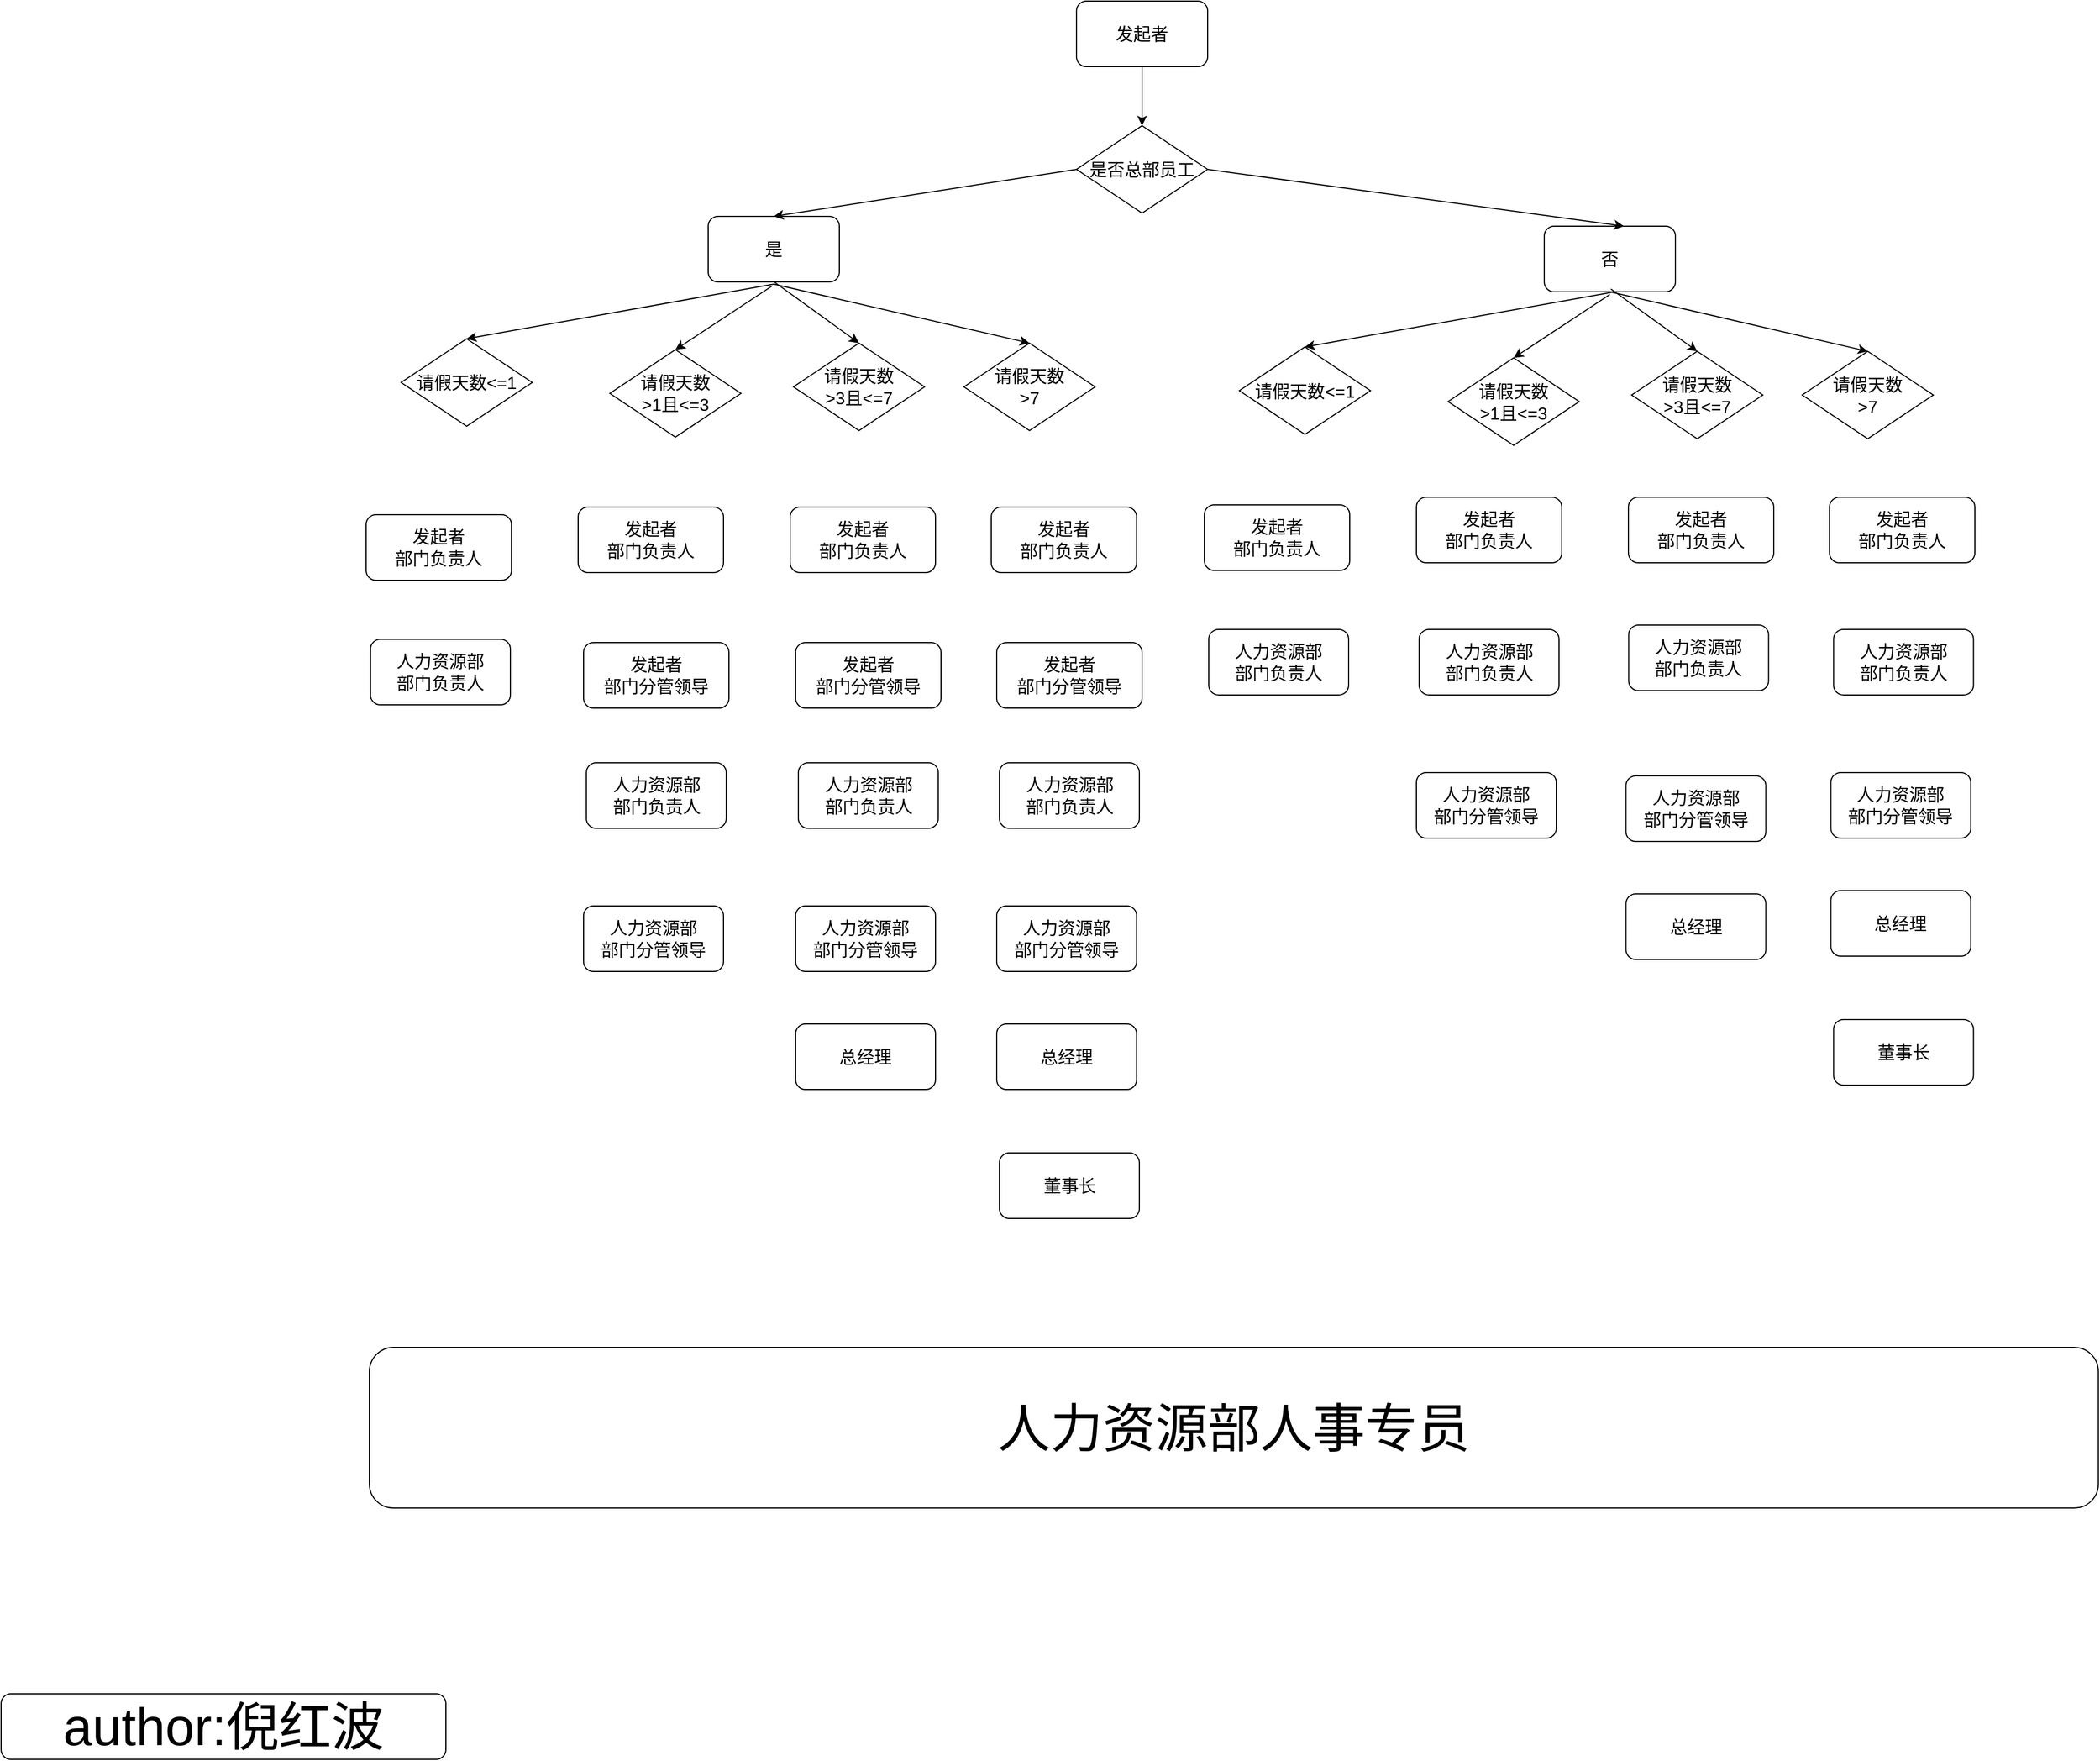 <mxfile version="14.7.2" type="github">
  <diagram id="C5RBs43oDa-KdzZeNtuy" name="Page-1">
    <mxGraphModel dx="2871" dy="1030" grid="0" gridSize="10" guides="1" tooltips="1" connect="1" arrows="1" fold="1" page="1" pageScale="1" pageWidth="827" pageHeight="1169" math="0" shadow="0">
      <root>
        <mxCell id="WIyWlLk6GJQsqaUBKTNV-0" />
        <mxCell id="WIyWlLk6GJQsqaUBKTNV-1" parent="WIyWlLk6GJQsqaUBKTNV-0" />
        <mxCell id="9eUZzRIxabZfeHbzuuKs-0" value="发起者" style="rounded=1;whiteSpace=wrap;html=1;fontSize=16;" vertex="1" parent="WIyWlLk6GJQsqaUBKTNV-1">
          <mxGeometry x="306" y="22" width="120" height="60" as="geometry" />
        </mxCell>
        <mxCell id="9eUZzRIxabZfeHbzuuKs-1" value="是否总部员工" style="rhombus;whiteSpace=wrap;html=1;fontSize=16;" vertex="1" parent="WIyWlLk6GJQsqaUBKTNV-1">
          <mxGeometry x="306" y="136" width="120" height="80" as="geometry" />
        </mxCell>
        <mxCell id="9eUZzRIxabZfeHbzuuKs-2" value="请假天数&amp;lt;=1" style="rhombus;whiteSpace=wrap;html=1;fontSize=16;" vertex="1" parent="WIyWlLk6GJQsqaUBKTNV-1">
          <mxGeometry x="-312" y="331" width="120" height="80" as="geometry" />
        </mxCell>
        <mxCell id="9eUZzRIxabZfeHbzuuKs-3" value="请假天数&lt;br&gt;&amp;gt;1且&amp;lt;=3" style="rhombus;whiteSpace=wrap;html=1;fontSize=16;" vertex="1" parent="WIyWlLk6GJQsqaUBKTNV-1">
          <mxGeometry x="-121" y="341" width="120" height="80" as="geometry" />
        </mxCell>
        <mxCell id="9eUZzRIxabZfeHbzuuKs-4" value="请假天数&lt;br&gt;&amp;gt;3且&amp;lt;=7" style="rhombus;whiteSpace=wrap;html=1;fontSize=16;" vertex="1" parent="WIyWlLk6GJQsqaUBKTNV-1">
          <mxGeometry x="47" y="335" width="120" height="80" as="geometry" />
        </mxCell>
        <mxCell id="9eUZzRIxabZfeHbzuuKs-5" value="请假天数&lt;br&gt;&amp;gt;7" style="rhombus;whiteSpace=wrap;html=1;fontSize=16;" vertex="1" parent="WIyWlLk6GJQsqaUBKTNV-1">
          <mxGeometry x="203" y="335" width="120" height="80" as="geometry" />
        </mxCell>
        <mxCell id="9eUZzRIxabZfeHbzuuKs-7" value="" style="endArrow=classic;html=1;fontSize=16;exitX=0.5;exitY=1;exitDx=0;exitDy=0;entryX=0.5;entryY=0;entryDx=0;entryDy=0;" edge="1" parent="WIyWlLk6GJQsqaUBKTNV-1" source="9eUZzRIxabZfeHbzuuKs-0" target="9eUZzRIxabZfeHbzuuKs-1">
          <mxGeometry width="50" height="50" relative="1" as="geometry">
            <mxPoint x="348" y="270" as="sourcePoint" />
            <mxPoint x="366" y="132" as="targetPoint" />
          </mxGeometry>
        </mxCell>
        <mxCell id="9eUZzRIxabZfeHbzuuKs-8" value="" style="endArrow=classic;html=1;fontSize=16;exitX=0.5;exitY=1;exitDx=0;exitDy=0;entryX=0.5;entryY=0;entryDx=0;entryDy=0;" edge="1" parent="WIyWlLk6GJQsqaUBKTNV-1" target="9eUZzRIxabZfeHbzuuKs-2">
          <mxGeometry width="50" height="50" relative="1" as="geometry">
            <mxPoint x="29" y="281" as="sourcePoint" />
            <mxPoint x="39" y="211" as="targetPoint" />
          </mxGeometry>
        </mxCell>
        <mxCell id="9eUZzRIxabZfeHbzuuKs-9" value="" style="endArrow=classic;html=1;fontSize=16;entryX=0.5;entryY=0;entryDx=0;entryDy=0;" edge="1" parent="WIyWlLk6GJQsqaUBKTNV-1" target="9eUZzRIxabZfeHbzuuKs-3">
          <mxGeometry width="50" height="50" relative="1" as="geometry">
            <mxPoint x="27" y="283" as="sourcePoint" />
            <mxPoint x="-54" y="331" as="targetPoint" />
          </mxGeometry>
        </mxCell>
        <mxCell id="9eUZzRIxabZfeHbzuuKs-10" value="" style="endArrow=classic;html=1;fontSize=16;entryX=0.5;entryY=0;entryDx=0;entryDy=0;" edge="1" parent="WIyWlLk6GJQsqaUBKTNV-1" target="9eUZzRIxabZfeHbzuuKs-4">
          <mxGeometry width="50" height="50" relative="1" as="geometry">
            <mxPoint x="28" y="278" as="sourcePoint" />
            <mxPoint x="63" y="266" as="targetPoint" />
          </mxGeometry>
        </mxCell>
        <mxCell id="9eUZzRIxabZfeHbzuuKs-11" value="" style="endArrow=classic;html=1;fontSize=16;entryX=0.5;entryY=0;entryDx=0;entryDy=0;exitX=0.5;exitY=1;exitDx=0;exitDy=0;" edge="1" parent="WIyWlLk6GJQsqaUBKTNV-1" target="9eUZzRIxabZfeHbzuuKs-5">
          <mxGeometry width="50" height="50" relative="1" as="geometry">
            <mxPoint x="29" y="281" as="sourcePoint" />
            <mxPoint x="117" y="345" as="targetPoint" />
          </mxGeometry>
        </mxCell>
        <mxCell id="9eUZzRIxabZfeHbzuuKs-12" value="是" style="rounded=1;whiteSpace=wrap;html=1;fontSize=16;" vertex="1" parent="WIyWlLk6GJQsqaUBKTNV-1">
          <mxGeometry x="-31" y="219" width="120" height="60" as="geometry" />
        </mxCell>
        <mxCell id="9eUZzRIxabZfeHbzuuKs-13" value="否" style="rounded=1;whiteSpace=wrap;html=1;fontSize=16;" vertex="1" parent="WIyWlLk6GJQsqaUBKTNV-1">
          <mxGeometry x="734" y="228" width="120" height="60" as="geometry" />
        </mxCell>
        <mxCell id="9eUZzRIxabZfeHbzuuKs-14" value="" style="endArrow=classic;html=1;fontSize=16;entryX=0.5;entryY=0;entryDx=0;entryDy=0;exitX=0;exitY=0.5;exitDx=0;exitDy=0;" edge="1" parent="WIyWlLk6GJQsqaUBKTNV-1" source="9eUZzRIxabZfeHbzuuKs-1" target="9eUZzRIxabZfeHbzuuKs-12">
          <mxGeometry width="50" height="50" relative="1" as="geometry">
            <mxPoint x="300" y="179" as="sourcePoint" />
            <mxPoint x="344" y="301" as="targetPoint" />
          </mxGeometry>
        </mxCell>
        <mxCell id="9eUZzRIxabZfeHbzuuKs-15" value="" style="endArrow=classic;html=1;fontSize=16;exitX=1;exitY=0.5;exitDx=0;exitDy=0;entryX=0.608;entryY=0;entryDx=0;entryDy=0;entryPerimeter=0;" edge="1" parent="WIyWlLk6GJQsqaUBKTNV-1" source="9eUZzRIxabZfeHbzuuKs-1" target="9eUZzRIxabZfeHbzuuKs-13">
          <mxGeometry width="50" height="50" relative="1" as="geometry">
            <mxPoint x="537" y="351" as="sourcePoint" />
            <mxPoint x="587" y="301" as="targetPoint" />
          </mxGeometry>
        </mxCell>
        <mxCell id="9eUZzRIxabZfeHbzuuKs-16" value="请假天数&amp;lt;=1" style="rhombus;whiteSpace=wrap;html=1;fontSize=16;" vertex="1" parent="WIyWlLk6GJQsqaUBKTNV-1">
          <mxGeometry x="455" y="338.5" width="120" height="80" as="geometry" />
        </mxCell>
        <mxCell id="9eUZzRIxabZfeHbzuuKs-17" value="请假天数&lt;br&gt;&amp;gt;1且&amp;lt;=3" style="rhombus;whiteSpace=wrap;html=1;fontSize=16;" vertex="1" parent="WIyWlLk6GJQsqaUBKTNV-1">
          <mxGeometry x="646" y="348.5" width="120" height="80" as="geometry" />
        </mxCell>
        <mxCell id="9eUZzRIxabZfeHbzuuKs-18" value="请假天数&lt;br&gt;&amp;gt;3且&amp;lt;=7" style="rhombus;whiteSpace=wrap;html=1;fontSize=16;" vertex="1" parent="WIyWlLk6GJQsqaUBKTNV-1">
          <mxGeometry x="814" y="342.5" width="120" height="80" as="geometry" />
        </mxCell>
        <mxCell id="9eUZzRIxabZfeHbzuuKs-19" value="请假天数&lt;br&gt;&amp;gt;7" style="rhombus;whiteSpace=wrap;html=1;fontSize=16;" vertex="1" parent="WIyWlLk6GJQsqaUBKTNV-1">
          <mxGeometry x="970" y="342.5" width="120" height="80" as="geometry" />
        </mxCell>
        <mxCell id="9eUZzRIxabZfeHbzuuKs-20" value="" style="endArrow=classic;html=1;fontSize=16;exitX=0.5;exitY=1;exitDx=0;exitDy=0;entryX=0.5;entryY=0;entryDx=0;entryDy=0;" edge="1" parent="WIyWlLk6GJQsqaUBKTNV-1" target="9eUZzRIxabZfeHbzuuKs-16">
          <mxGeometry width="50" height="50" relative="1" as="geometry">
            <mxPoint x="796" y="288.5" as="sourcePoint" />
            <mxPoint x="806" y="218.5" as="targetPoint" />
          </mxGeometry>
        </mxCell>
        <mxCell id="9eUZzRIxabZfeHbzuuKs-21" value="" style="endArrow=classic;html=1;fontSize=16;entryX=0.5;entryY=0;entryDx=0;entryDy=0;" edge="1" parent="WIyWlLk6GJQsqaUBKTNV-1" target="9eUZzRIxabZfeHbzuuKs-17">
          <mxGeometry width="50" height="50" relative="1" as="geometry">
            <mxPoint x="794" y="290.5" as="sourcePoint" />
            <mxPoint x="713" y="338.5" as="targetPoint" />
          </mxGeometry>
        </mxCell>
        <mxCell id="9eUZzRIxabZfeHbzuuKs-22" value="" style="endArrow=classic;html=1;fontSize=16;entryX=0.5;entryY=0;entryDx=0;entryDy=0;" edge="1" parent="WIyWlLk6GJQsqaUBKTNV-1" target="9eUZzRIxabZfeHbzuuKs-18">
          <mxGeometry width="50" height="50" relative="1" as="geometry">
            <mxPoint x="795" y="285.5" as="sourcePoint" />
            <mxPoint x="830" y="273.5" as="targetPoint" />
          </mxGeometry>
        </mxCell>
        <mxCell id="9eUZzRIxabZfeHbzuuKs-23" value="" style="endArrow=classic;html=1;fontSize=16;entryX=0.5;entryY=0;entryDx=0;entryDy=0;exitX=0.5;exitY=1;exitDx=0;exitDy=0;" edge="1" parent="WIyWlLk6GJQsqaUBKTNV-1" target="9eUZzRIxabZfeHbzuuKs-19">
          <mxGeometry width="50" height="50" relative="1" as="geometry">
            <mxPoint x="796" y="288.5" as="sourcePoint" />
            <mxPoint x="884" y="352.5" as="targetPoint" />
          </mxGeometry>
        </mxCell>
        <mxCell id="9eUZzRIxabZfeHbzuuKs-24" value="发起者&lt;br&gt;部门负责人" style="rounded=1;whiteSpace=wrap;html=1;fontSize=16;" vertex="1" parent="WIyWlLk6GJQsqaUBKTNV-1">
          <mxGeometry x="-344" y="492" width="133" height="60" as="geometry" />
        </mxCell>
        <mxCell id="9eUZzRIxabZfeHbzuuKs-25" value="人力资源部&lt;br&gt;部门负责人" style="rounded=1;whiteSpace=wrap;html=1;fontSize=16;" vertex="1" parent="WIyWlLk6GJQsqaUBKTNV-1">
          <mxGeometry x="-340" y="606" width="128" height="60" as="geometry" />
        </mxCell>
        <mxCell id="9eUZzRIxabZfeHbzuuKs-26" value="人力资源部人事专员" style="rounded=1;whiteSpace=wrap;html=1;fontSize=48;" vertex="1" parent="WIyWlLk6GJQsqaUBKTNV-1">
          <mxGeometry x="-341" y="1254" width="1582" height="147" as="geometry" />
        </mxCell>
        <mxCell id="9eUZzRIxabZfeHbzuuKs-27" value="发起者&lt;br&gt;部门负责人" style="rounded=1;whiteSpace=wrap;html=1;fontSize=16;" vertex="1" parent="WIyWlLk6GJQsqaUBKTNV-1">
          <mxGeometry x="-150" y="485" width="133" height="60" as="geometry" />
        </mxCell>
        <mxCell id="9eUZzRIxabZfeHbzuuKs-28" value="发起者&lt;br&gt;部门分管领导" style="rounded=1;whiteSpace=wrap;html=1;fontSize=16;" vertex="1" parent="WIyWlLk6GJQsqaUBKTNV-1">
          <mxGeometry x="-145" y="609" width="133" height="60" as="geometry" />
        </mxCell>
        <mxCell id="9eUZzRIxabZfeHbzuuKs-29" value="人力资源部&lt;br&gt;部门负责人" style="rounded=1;whiteSpace=wrap;html=1;fontSize=16;" vertex="1" parent="WIyWlLk6GJQsqaUBKTNV-1">
          <mxGeometry x="-142.5" y="719" width="128" height="60" as="geometry" />
        </mxCell>
        <mxCell id="9eUZzRIxabZfeHbzuuKs-30" value="人力资源部&lt;br&gt;部门分管领导" style="rounded=1;whiteSpace=wrap;html=1;fontSize=16;" vertex="1" parent="WIyWlLk6GJQsqaUBKTNV-1">
          <mxGeometry x="-145" y="850" width="128" height="60" as="geometry" />
        </mxCell>
        <mxCell id="9eUZzRIxabZfeHbzuuKs-31" value="发起者&lt;br&gt;部门负责人" style="rounded=1;whiteSpace=wrap;html=1;fontSize=16;" vertex="1" parent="WIyWlLk6GJQsqaUBKTNV-1">
          <mxGeometry x="44" y="485" width="133" height="60" as="geometry" />
        </mxCell>
        <mxCell id="9eUZzRIxabZfeHbzuuKs-32" value="发起者&lt;br&gt;部门分管领导" style="rounded=1;whiteSpace=wrap;html=1;fontSize=16;" vertex="1" parent="WIyWlLk6GJQsqaUBKTNV-1">
          <mxGeometry x="49" y="609" width="133" height="60" as="geometry" />
        </mxCell>
        <mxCell id="9eUZzRIxabZfeHbzuuKs-33" value="人力资源部&lt;br&gt;部门负责人" style="rounded=1;whiteSpace=wrap;html=1;fontSize=16;" vertex="1" parent="WIyWlLk6GJQsqaUBKTNV-1">
          <mxGeometry x="51.5" y="719" width="128" height="60" as="geometry" />
        </mxCell>
        <mxCell id="9eUZzRIxabZfeHbzuuKs-34" value="人力资源部&lt;br&gt;部门分管领导" style="rounded=1;whiteSpace=wrap;html=1;fontSize=16;" vertex="1" parent="WIyWlLk6GJQsqaUBKTNV-1">
          <mxGeometry x="49" y="850" width="128" height="60" as="geometry" />
        </mxCell>
        <mxCell id="9eUZzRIxabZfeHbzuuKs-35" value="总经理" style="rounded=1;whiteSpace=wrap;html=1;fontSize=16;" vertex="1" parent="WIyWlLk6GJQsqaUBKTNV-1">
          <mxGeometry x="49" y="958" width="128" height="60" as="geometry" />
        </mxCell>
        <mxCell id="9eUZzRIxabZfeHbzuuKs-36" value="发起者&lt;br&gt;部门负责人" style="rounded=1;whiteSpace=wrap;html=1;fontSize=16;" vertex="1" parent="WIyWlLk6GJQsqaUBKTNV-1">
          <mxGeometry x="228" y="485" width="133" height="60" as="geometry" />
        </mxCell>
        <mxCell id="9eUZzRIxabZfeHbzuuKs-37" value="发起者&lt;br&gt;部门分管领导" style="rounded=1;whiteSpace=wrap;html=1;fontSize=16;" vertex="1" parent="WIyWlLk6GJQsqaUBKTNV-1">
          <mxGeometry x="233" y="609" width="133" height="60" as="geometry" />
        </mxCell>
        <mxCell id="9eUZzRIxabZfeHbzuuKs-38" value="人力资源部&lt;br&gt;部门负责人" style="rounded=1;whiteSpace=wrap;html=1;fontSize=16;" vertex="1" parent="WIyWlLk6GJQsqaUBKTNV-1">
          <mxGeometry x="235.5" y="719" width="128" height="60" as="geometry" />
        </mxCell>
        <mxCell id="9eUZzRIxabZfeHbzuuKs-39" value="人力资源部&lt;br&gt;部门分管领导" style="rounded=1;whiteSpace=wrap;html=1;fontSize=16;" vertex="1" parent="WIyWlLk6GJQsqaUBKTNV-1">
          <mxGeometry x="233" y="850" width="128" height="60" as="geometry" />
        </mxCell>
        <mxCell id="9eUZzRIxabZfeHbzuuKs-40" value="总经理" style="rounded=1;whiteSpace=wrap;html=1;fontSize=16;" vertex="1" parent="WIyWlLk6GJQsqaUBKTNV-1">
          <mxGeometry x="233" y="958" width="128" height="60" as="geometry" />
        </mxCell>
        <mxCell id="9eUZzRIxabZfeHbzuuKs-41" value="董事长" style="rounded=1;whiteSpace=wrap;html=1;fontSize=16;" vertex="1" parent="WIyWlLk6GJQsqaUBKTNV-1">
          <mxGeometry x="235.5" y="1076" width="128" height="60" as="geometry" />
        </mxCell>
        <mxCell id="9eUZzRIxabZfeHbzuuKs-43" value="发起者&lt;br&gt;部门负责人" style="rounded=1;whiteSpace=wrap;html=1;fontSize=16;" vertex="1" parent="WIyWlLk6GJQsqaUBKTNV-1">
          <mxGeometry x="423" y="483" width="133" height="60" as="geometry" />
        </mxCell>
        <mxCell id="9eUZzRIxabZfeHbzuuKs-44" value="人力资源部&lt;br&gt;部门负责人" style="rounded=1;whiteSpace=wrap;html=1;fontSize=16;" vertex="1" parent="WIyWlLk6GJQsqaUBKTNV-1">
          <mxGeometry x="427" y="597" width="128" height="60" as="geometry" />
        </mxCell>
        <mxCell id="9eUZzRIxabZfeHbzuuKs-45" value="发起者&lt;br&gt;部门负责人" style="rounded=1;whiteSpace=wrap;html=1;fontSize=16;" vertex="1" parent="WIyWlLk6GJQsqaUBKTNV-1">
          <mxGeometry x="617" y="476" width="133" height="60" as="geometry" />
        </mxCell>
        <mxCell id="9eUZzRIxabZfeHbzuuKs-47" value="人力资源部&lt;br&gt;部门负责人" style="rounded=1;whiteSpace=wrap;html=1;fontSize=16;" vertex="1" parent="WIyWlLk6GJQsqaUBKTNV-1">
          <mxGeometry x="619.5" y="597" width="128" height="60" as="geometry" />
        </mxCell>
        <mxCell id="9eUZzRIxabZfeHbzuuKs-48" value="人力资源部&lt;br&gt;部门分管领导" style="rounded=1;whiteSpace=wrap;html=1;fontSize=16;" vertex="1" parent="WIyWlLk6GJQsqaUBKTNV-1">
          <mxGeometry x="617" y="728" width="128" height="60" as="geometry" />
        </mxCell>
        <mxCell id="9eUZzRIxabZfeHbzuuKs-49" value="发起者&lt;br&gt;部门负责人" style="rounded=1;whiteSpace=wrap;html=1;fontSize=16;" vertex="1" parent="WIyWlLk6GJQsqaUBKTNV-1">
          <mxGeometry x="811" y="476" width="133" height="60" as="geometry" />
        </mxCell>
        <mxCell id="9eUZzRIxabZfeHbzuuKs-51" value="人力资源部&lt;br&gt;部门负责人" style="rounded=1;whiteSpace=wrap;html=1;fontSize=16;" vertex="1" parent="WIyWlLk6GJQsqaUBKTNV-1">
          <mxGeometry x="811.25" y="593" width="128" height="60" as="geometry" />
        </mxCell>
        <mxCell id="9eUZzRIxabZfeHbzuuKs-52" value="人力资源部&lt;br&gt;部门分管领导" style="rounded=1;whiteSpace=wrap;html=1;fontSize=16;" vertex="1" parent="WIyWlLk6GJQsqaUBKTNV-1">
          <mxGeometry x="808.75" y="731" width="128" height="60" as="geometry" />
        </mxCell>
        <mxCell id="9eUZzRIxabZfeHbzuuKs-53" value="总经理" style="rounded=1;whiteSpace=wrap;html=1;fontSize=16;" vertex="1" parent="WIyWlLk6GJQsqaUBKTNV-1">
          <mxGeometry x="808.75" y="839" width="128" height="60" as="geometry" />
        </mxCell>
        <mxCell id="9eUZzRIxabZfeHbzuuKs-54" value="发起者&lt;br&gt;部门负责人" style="rounded=1;whiteSpace=wrap;html=1;fontSize=16;" vertex="1" parent="WIyWlLk6GJQsqaUBKTNV-1">
          <mxGeometry x="995" y="476" width="133" height="60" as="geometry" />
        </mxCell>
        <mxCell id="9eUZzRIxabZfeHbzuuKs-56" value="人力资源部&lt;br&gt;部门负责人" style="rounded=1;whiteSpace=wrap;html=1;fontSize=16;" vertex="1" parent="WIyWlLk6GJQsqaUBKTNV-1">
          <mxGeometry x="998.75" y="597" width="128" height="60" as="geometry" />
        </mxCell>
        <mxCell id="9eUZzRIxabZfeHbzuuKs-57" value="人力资源部&lt;br&gt;部门分管领导" style="rounded=1;whiteSpace=wrap;html=1;fontSize=16;" vertex="1" parent="WIyWlLk6GJQsqaUBKTNV-1">
          <mxGeometry x="996.25" y="728" width="128" height="60" as="geometry" />
        </mxCell>
        <mxCell id="9eUZzRIxabZfeHbzuuKs-58" value="总经理" style="rounded=1;whiteSpace=wrap;html=1;fontSize=16;" vertex="1" parent="WIyWlLk6GJQsqaUBKTNV-1">
          <mxGeometry x="996.25" y="836" width="128" height="60" as="geometry" />
        </mxCell>
        <mxCell id="9eUZzRIxabZfeHbzuuKs-59" value="董事长" style="rounded=1;whiteSpace=wrap;html=1;fontSize=16;" vertex="1" parent="WIyWlLk6GJQsqaUBKTNV-1">
          <mxGeometry x="998.75" y="954" width="128" height="60" as="geometry" />
        </mxCell>
        <mxCell id="9eUZzRIxabZfeHbzuuKs-60" value="author:倪红波" style="rounded=1;whiteSpace=wrap;html=1;fontSize=48;" vertex="1" parent="WIyWlLk6GJQsqaUBKTNV-1">
          <mxGeometry x="-678" y="1571" width="407" height="60" as="geometry" />
        </mxCell>
      </root>
    </mxGraphModel>
  </diagram>
</mxfile>
